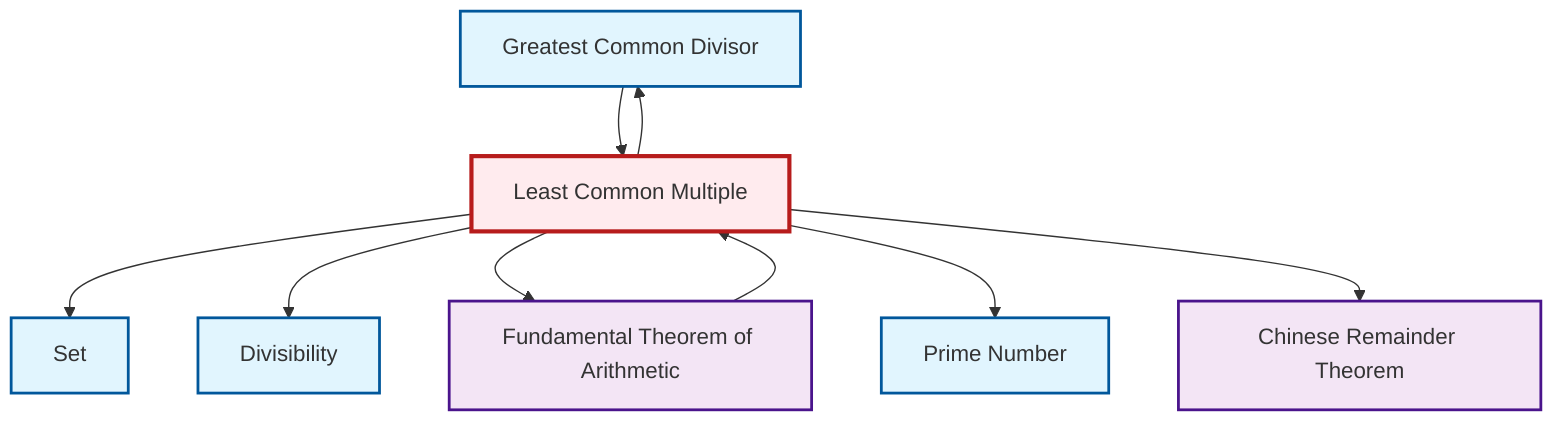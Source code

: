 graph TD
    classDef definition fill:#e1f5fe,stroke:#01579b,stroke-width:2px
    classDef theorem fill:#f3e5f5,stroke:#4a148c,stroke-width:2px
    classDef axiom fill:#fff3e0,stroke:#e65100,stroke-width:2px
    classDef example fill:#e8f5e9,stroke:#1b5e20,stroke-width:2px
    classDef current fill:#ffebee,stroke:#b71c1c,stroke-width:3px
    def-prime["Prime Number"]:::definition
    def-set["Set"]:::definition
    def-gcd["Greatest Common Divisor"]:::definition
    def-divisibility["Divisibility"]:::definition
    thm-fundamental-arithmetic["Fundamental Theorem of Arithmetic"]:::theorem
    def-lcm["Least Common Multiple"]:::definition
    thm-chinese-remainder["Chinese Remainder Theorem"]:::theorem
    def-lcm --> def-set
    def-lcm --> def-gcd
    thm-fundamental-arithmetic --> def-lcm
    def-lcm --> def-divisibility
    def-gcd --> def-lcm
    def-lcm --> thm-fundamental-arithmetic
    def-lcm --> def-prime
    def-lcm --> thm-chinese-remainder
    class def-lcm current
